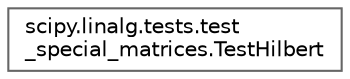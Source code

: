 digraph "Graphical Class Hierarchy"
{
 // LATEX_PDF_SIZE
  bgcolor="transparent";
  edge [fontname=Helvetica,fontsize=10,labelfontname=Helvetica,labelfontsize=10];
  node [fontname=Helvetica,fontsize=10,shape=box,height=0.2,width=0.4];
  rankdir="LR";
  Node0 [id="Node000000",label="scipy.linalg.tests.test\l_special_matrices.TestHilbert",height=0.2,width=0.4,color="grey40", fillcolor="white", style="filled",URL="$d0/da7/classscipy_1_1linalg_1_1tests_1_1test__special__matrices_1_1TestHilbert.html",tooltip=" "];
}
